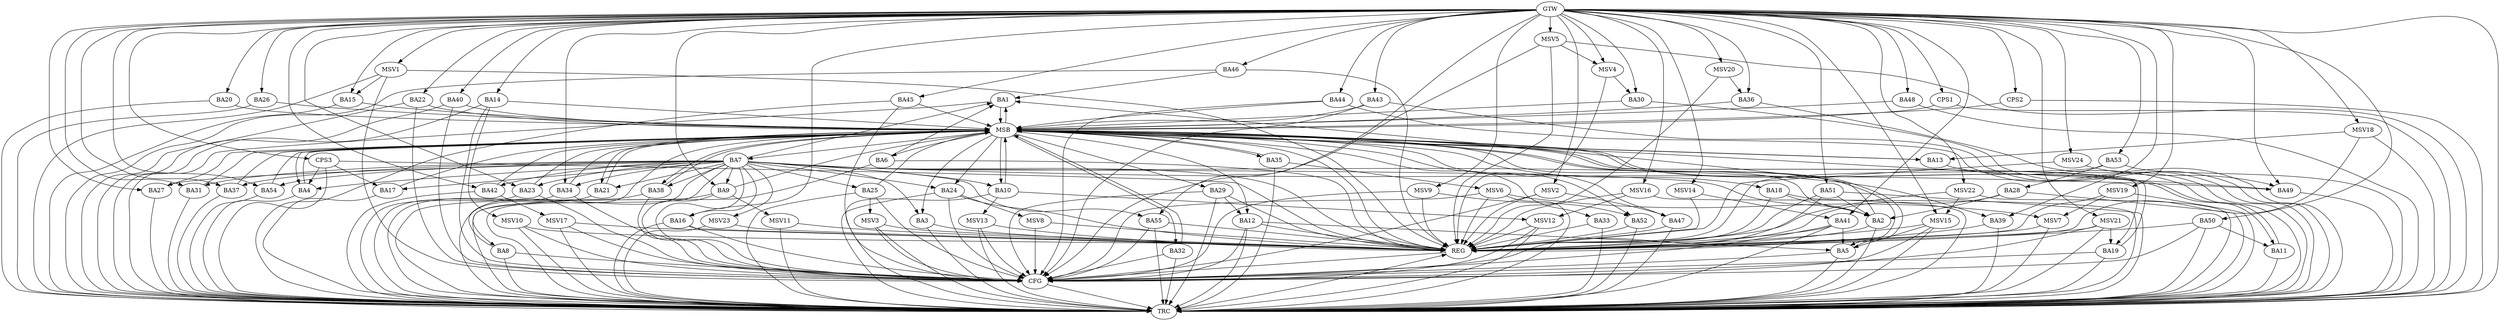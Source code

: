 strict digraph G {
  BA1 [ label="BA1" ];
  BA2 [ label="BA2" ];
  BA3 [ label="BA3" ];
  BA4 [ label="BA4" ];
  BA5 [ label="BA5" ];
  BA6 [ label="BA6" ];
  BA7 [ label="BA7" ];
  BA8 [ label="BA8" ];
  BA9 [ label="BA9" ];
  BA10 [ label="BA10" ];
  BA11 [ label="BA11" ];
  BA12 [ label="BA12" ];
  BA13 [ label="BA13" ];
  BA14 [ label="BA14" ];
  BA15 [ label="BA15" ];
  BA16 [ label="BA16" ];
  BA17 [ label="BA17" ];
  BA18 [ label="BA18" ];
  BA19 [ label="BA19" ];
  BA20 [ label="BA20" ];
  BA21 [ label="BA21" ];
  BA22 [ label="BA22" ];
  BA23 [ label="BA23" ];
  BA24 [ label="BA24" ];
  BA25 [ label="BA25" ];
  BA26 [ label="BA26" ];
  BA27 [ label="BA27" ];
  BA28 [ label="BA28" ];
  BA29 [ label="BA29" ];
  BA30 [ label="BA30" ];
  BA31 [ label="BA31" ];
  BA32 [ label="BA32" ];
  BA33 [ label="BA33" ];
  BA34 [ label="BA34" ];
  BA35 [ label="BA35" ];
  BA36 [ label="BA36" ];
  BA37 [ label="BA37" ];
  BA38 [ label="BA38" ];
  BA39 [ label="BA39" ];
  BA40 [ label="BA40" ];
  BA41 [ label="BA41" ];
  BA42 [ label="BA42" ];
  BA43 [ label="BA43" ];
  BA44 [ label="BA44" ];
  BA45 [ label="BA45" ];
  BA46 [ label="BA46" ];
  BA47 [ label="BA47" ];
  BA48 [ label="BA48" ];
  BA49 [ label="BA49" ];
  BA50 [ label="BA50" ];
  BA51 [ label="BA51" ];
  BA52 [ label="BA52" ];
  BA53 [ label="BA53" ];
  BA54 [ label="BA54" ];
  BA55 [ label="BA55" ];
  CPS1 [ label="CPS1" ];
  CPS2 [ label="CPS2" ];
  CPS3 [ label="CPS3" ];
  GTW [ label="GTW" ];
  REG [ label="REG" ];
  MSB [ label="MSB" ];
  CFG [ label="CFG" ];
  TRC [ label="TRC" ];
  MSV1 [ label="MSV1" ];
  MSV2 [ label="MSV2" ];
  MSV3 [ label="MSV3" ];
  MSV4 [ label="MSV4" ];
  MSV5 [ label="MSV5" ];
  MSV6 [ label="MSV6" ];
  MSV7 [ label="MSV7" ];
  MSV8 [ label="MSV8" ];
  MSV9 [ label="MSV9" ];
  MSV10 [ label="MSV10" ];
  MSV11 [ label="MSV11" ];
  MSV12 [ label="MSV12" ];
  MSV13 [ label="MSV13" ];
  MSV14 [ label="MSV14" ];
  MSV15 [ label="MSV15" ];
  MSV16 [ label="MSV16" ];
  MSV17 [ label="MSV17" ];
  MSV18 [ label="MSV18" ];
  MSV19 [ label="MSV19" ];
  MSV20 [ label="MSV20" ];
  MSV21 [ label="MSV21" ];
  MSV22 [ label="MSV22" ];
  MSV23 [ label="MSV23" ];
  MSV24 [ label="MSV24" ];
  BA2 -> BA1;
  BA6 -> BA1;
  BA7 -> BA2;
  BA12 -> BA5;
  BA18 -> BA2;
  BA28 -> BA2;
  BA29 -> BA12;
  BA41 -> BA5;
  BA46 -> BA1;
  BA50 -> BA11;
  BA51 -> BA2;
  BA53 -> BA28;
  CPS3 -> BA4;
  CPS3 -> BA17;
  GTW -> BA9;
  GTW -> BA14;
  GTW -> BA15;
  GTW -> BA16;
  GTW -> BA20;
  GTW -> BA22;
  GTW -> BA23;
  GTW -> BA26;
  GTW -> BA27;
  GTW -> BA30;
  GTW -> BA31;
  GTW -> BA34;
  GTW -> BA36;
  GTW -> BA37;
  GTW -> BA39;
  GTW -> BA40;
  GTW -> BA41;
  GTW -> BA42;
  GTW -> BA43;
  GTW -> BA44;
  GTW -> BA45;
  GTW -> BA46;
  GTW -> BA48;
  GTW -> BA49;
  GTW -> BA50;
  GTW -> BA51;
  GTW -> BA53;
  GTW -> BA54;
  GTW -> BA55;
  GTW -> CPS1;
  GTW -> CPS2;
  GTW -> CPS3;
  BA2 -> REG;
  BA3 -> REG;
  BA6 -> REG;
  BA7 -> REG;
  BA12 -> REG;
  BA16 -> REG;
  BA18 -> REG;
  BA24 -> REG;
  BA28 -> REG;
  BA29 -> REG;
  BA33 -> REG;
  BA39 -> REG;
  BA41 -> REG;
  BA46 -> REG;
  BA47 -> REG;
  BA50 -> REG;
  BA51 -> REG;
  BA52 -> REG;
  BA53 -> REG;
  BA55 -> REG;
  CPS3 -> REG;
  BA1 -> MSB;
  MSB -> BA2;
  MSB -> REG;
  BA4 -> MSB;
  MSB -> BA1;
  BA5 -> MSB;
  MSB -> BA3;
  BA8 -> MSB;
  BA9 -> MSB;
  BA10 -> MSB;
  MSB -> BA6;
  BA11 -> MSB;
  MSB -> BA7;
  BA13 -> MSB;
  BA14 -> MSB;
  BA15 -> MSB;
  MSB -> BA13;
  BA17 -> MSB;
  BA19 -> MSB;
  MSB -> BA12;
  BA20 -> MSB;
  BA21 -> MSB;
  BA22 -> MSB;
  MSB -> BA18;
  BA23 -> MSB;
  MSB -> BA5;
  BA25 -> MSB;
  BA26 -> MSB;
  BA27 -> MSB;
  BA30 -> MSB;
  BA31 -> MSB;
  BA32 -> MSB;
  BA34 -> MSB;
  MSB -> BA10;
  BA35 -> MSB;
  BA36 -> MSB;
  MSB -> BA4;
  BA37 -> MSB;
  MSB -> BA21;
  BA38 -> MSB;
  BA40 -> MSB;
  BA42 -> MSB;
  BA43 -> MSB;
  MSB -> BA11;
  BA44 -> MSB;
  BA45 -> MSB;
  BA48 -> MSB;
  BA49 -> MSB;
  BA54 -> MSB;
  MSB -> BA32;
  CPS1 -> MSB;
  MSB -> BA33;
  MSB -> BA24;
  MSB -> BA38;
  MSB -> BA47;
  CPS2 -> MSB;
  MSB -> BA19;
  MSB -> BA52;
  MSB -> BA35;
  MSB -> BA29;
  BA5 -> CFG;
  BA9 -> CFG;
  BA24 -> CFG;
  BA29 -> CFG;
  BA23 -> CFG;
  BA14 -> CFG;
  BA22 -> CFG;
  BA43 -> CFG;
  BA16 -> CFG;
  BA45 -> CFG;
  BA34 -> CFG;
  BA40 -> CFG;
  BA38 -> CFG;
  BA32 -> CFG;
  BA12 -> CFG;
  BA41 -> CFG;
  BA8 -> CFG;
  BA50 -> CFG;
  BA44 -> CFG;
  BA51 -> CFG;
  BA25 -> CFG;
  BA19 -> CFG;
  BA7 -> CFG;
  BA55 -> CFG;
  REG -> CFG;
  BA1 -> TRC;
  BA2 -> TRC;
  BA3 -> TRC;
  BA4 -> TRC;
  BA5 -> TRC;
  BA6 -> TRC;
  BA7 -> TRC;
  BA8 -> TRC;
  BA9 -> TRC;
  BA10 -> TRC;
  BA11 -> TRC;
  BA12 -> TRC;
  BA13 -> TRC;
  BA14 -> TRC;
  BA15 -> TRC;
  BA16 -> TRC;
  BA17 -> TRC;
  BA18 -> TRC;
  BA19 -> TRC;
  BA20 -> TRC;
  BA21 -> TRC;
  BA22 -> TRC;
  BA23 -> TRC;
  BA24 -> TRC;
  BA25 -> TRC;
  BA26 -> TRC;
  BA27 -> TRC;
  BA28 -> TRC;
  BA29 -> TRC;
  BA30 -> TRC;
  BA31 -> TRC;
  BA32 -> TRC;
  BA33 -> TRC;
  BA34 -> TRC;
  BA35 -> TRC;
  BA36 -> TRC;
  BA37 -> TRC;
  BA38 -> TRC;
  BA39 -> TRC;
  BA40 -> TRC;
  BA41 -> TRC;
  BA42 -> TRC;
  BA43 -> TRC;
  BA44 -> TRC;
  BA45 -> TRC;
  BA46 -> TRC;
  BA47 -> TRC;
  BA48 -> TRC;
  BA49 -> TRC;
  BA50 -> TRC;
  BA51 -> TRC;
  BA52 -> TRC;
  BA53 -> TRC;
  BA54 -> TRC;
  BA55 -> TRC;
  CPS1 -> TRC;
  CPS2 -> TRC;
  CPS3 -> TRC;
  GTW -> TRC;
  CFG -> TRC;
  TRC -> REG;
  BA7 -> BA17;
  BA7 -> BA4;
  BA7 -> BA9;
  BA7 -> BA42;
  BA7 -> BA31;
  BA7 -> BA39;
  BA7 -> BA1;
  BA7 -> BA27;
  BA7 -> BA55;
  BA7 -> BA49;
  BA7 -> BA8;
  BA7 -> BA25;
  BA7 -> BA54;
  BA7 -> BA21;
  BA7 -> BA34;
  BA7 -> BA37;
  BA7 -> BA3;
  BA7 -> BA38;
  BA7 -> BA23;
  BA7 -> BA10;
  BA7 -> BA24;
  BA7 -> BA16;
  MSV1 -> BA15;
  GTW -> MSV1;
  MSV1 -> REG;
  MSV1 -> TRC;
  MSV1 -> CFG;
  MSV2 -> BA47;
  GTW -> MSV2;
  MSV2 -> REG;
  MSV2 -> CFG;
  BA25 -> MSV3;
  MSV3 -> REG;
  MSV3 -> TRC;
  MSV3 -> CFG;
  MSV4 -> BA30;
  GTW -> MSV4;
  MSV4 -> REG;
  MSV5 -> MSV4;
  GTW -> MSV5;
  MSV5 -> REG;
  MSV5 -> TRC;
  MSV5 -> CFG;
  BA35 -> MSV6;
  MSV6 -> REG;
  MSV6 -> TRC;
  MSV6 -> CFG;
  MSV6 -> MSV7;
  MSV7 -> REG;
  MSV7 -> TRC;
  BA24 -> MSV8;
  MSV8 -> REG;
  MSV8 -> CFG;
  MSV9 -> BA52;
  GTW -> MSV9;
  MSV9 -> REG;
  MSV9 -> CFG;
  BA14 -> MSV10;
  MSV10 -> REG;
  MSV10 -> TRC;
  MSV10 -> CFG;
  BA9 -> MSV11;
  MSV11 -> REG;
  MSV11 -> TRC;
  BA10 -> MSV12;
  MSV12 -> REG;
  MSV12 -> TRC;
  MSV12 -> CFG;
  BA10 -> MSV13;
  MSV13 -> REG;
  MSV13 -> TRC;
  MSV13 -> CFG;
  MSV14 -> BA41;
  GTW -> MSV14;
  MSV14 -> REG;
  MSV15 -> BA5;
  GTW -> MSV15;
  MSV15 -> REG;
  MSV15 -> TRC;
  MSV15 -> CFG;
  MSV16 -> MSV12;
  GTW -> MSV16;
  MSV16 -> REG;
  MSV16 -> TRC;
  BA42 -> MSV17;
  MSV17 -> REG;
  MSV17 -> TRC;
  MSV17 -> CFG;
  MSV18 -> BA13;
  GTW -> MSV18;
  MSV18 -> REG;
  MSV18 -> TRC;
  MSV19 -> MSV7;
  GTW -> MSV19;
  MSV19 -> REG;
  MSV19 -> TRC;
  MSV20 -> BA36;
  GTW -> MSV20;
  MSV20 -> REG;
  MSV21 -> BA19;
  GTW -> MSV21;
  MSV21 -> REG;
  MSV21 -> TRC;
  MSV21 -> CFG;
  MSV22 -> MSV15;
  GTW -> MSV22;
  MSV22 -> REG;
  MSV22 -> TRC;
  BA7 -> MSV23;
  MSV23 -> REG;
  MSV23 -> TRC;
  MSV24 -> BA49;
  GTW -> MSV24;
  MSV24 -> REG;
}
